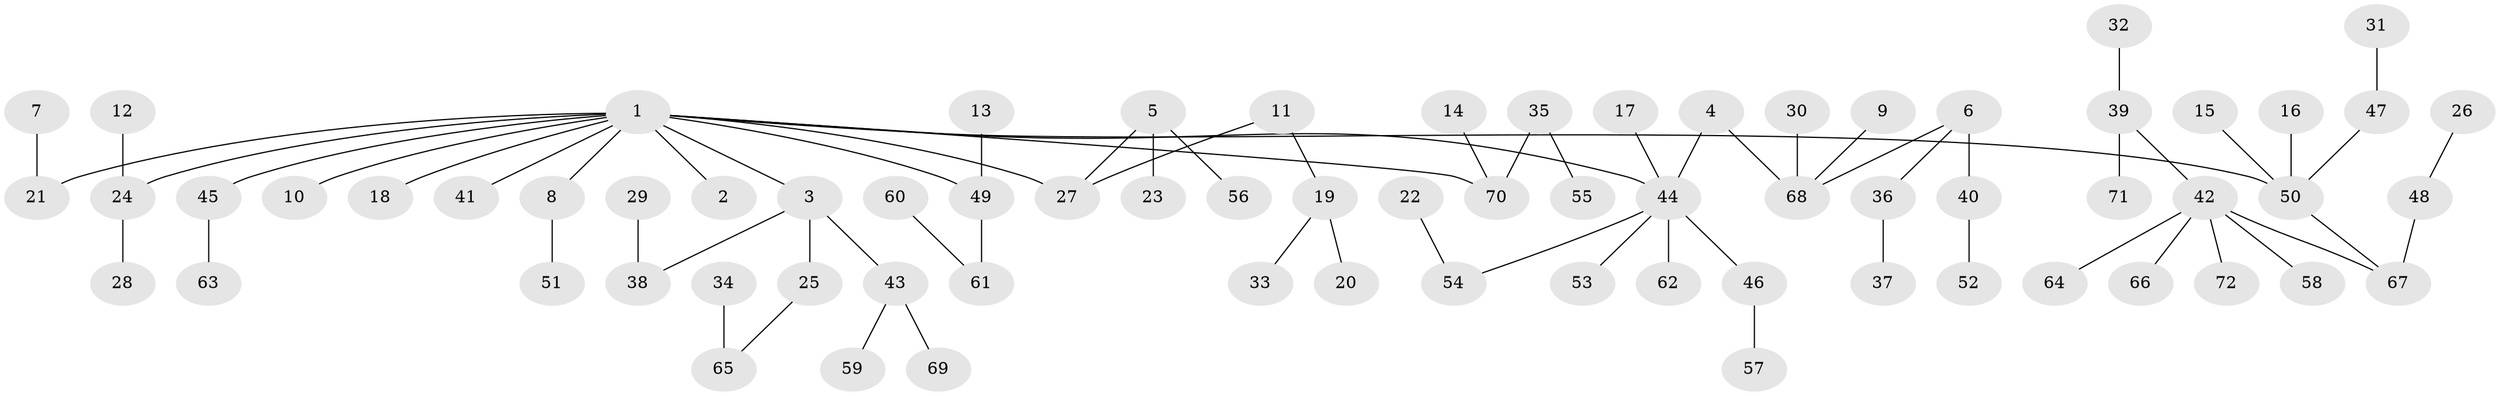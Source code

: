 // original degree distribution, {9: 0.006944444444444444, 5: 0.034722222222222224, 6: 0.006944444444444444, 4: 0.041666666666666664, 3: 0.14583333333333334, 1: 0.4583333333333333, 2: 0.2986111111111111, 7: 0.006944444444444444}
// Generated by graph-tools (version 1.1) at 2025/46/03/06/25 01:46:57]
// undirected, 72 vertices, 71 edges
graph export_dot {
graph [start="1"]
  node [color=gray90,style=filled];
  1;
  2;
  3;
  4;
  5;
  6;
  7;
  8;
  9;
  10;
  11;
  12;
  13;
  14;
  15;
  16;
  17;
  18;
  19;
  20;
  21;
  22;
  23;
  24;
  25;
  26;
  27;
  28;
  29;
  30;
  31;
  32;
  33;
  34;
  35;
  36;
  37;
  38;
  39;
  40;
  41;
  42;
  43;
  44;
  45;
  46;
  47;
  48;
  49;
  50;
  51;
  52;
  53;
  54;
  55;
  56;
  57;
  58;
  59;
  60;
  61;
  62;
  63;
  64;
  65;
  66;
  67;
  68;
  69;
  70;
  71;
  72;
  1 -- 2 [weight=1.0];
  1 -- 3 [weight=1.0];
  1 -- 8 [weight=1.0];
  1 -- 10 [weight=1.0];
  1 -- 18 [weight=1.0];
  1 -- 21 [weight=1.0];
  1 -- 24 [weight=1.0];
  1 -- 27 [weight=1.0];
  1 -- 41 [weight=1.0];
  1 -- 44 [weight=1.0];
  1 -- 45 [weight=1.0];
  1 -- 49 [weight=1.0];
  1 -- 50 [weight=1.0];
  1 -- 70 [weight=1.0];
  3 -- 25 [weight=1.0];
  3 -- 38 [weight=1.0];
  3 -- 43 [weight=1.0];
  4 -- 44 [weight=1.0];
  4 -- 68 [weight=1.0];
  5 -- 23 [weight=1.0];
  5 -- 27 [weight=1.0];
  5 -- 56 [weight=1.0];
  6 -- 36 [weight=1.0];
  6 -- 40 [weight=1.0];
  6 -- 68 [weight=1.0];
  7 -- 21 [weight=1.0];
  8 -- 51 [weight=1.0];
  9 -- 68 [weight=1.0];
  11 -- 19 [weight=1.0];
  11 -- 27 [weight=1.0];
  12 -- 24 [weight=1.0];
  13 -- 49 [weight=1.0];
  14 -- 70 [weight=1.0];
  15 -- 50 [weight=1.0];
  16 -- 50 [weight=1.0];
  17 -- 44 [weight=1.0];
  19 -- 20 [weight=1.0];
  19 -- 33 [weight=1.0];
  22 -- 54 [weight=1.0];
  24 -- 28 [weight=1.0];
  25 -- 65 [weight=1.0];
  26 -- 48 [weight=1.0];
  29 -- 38 [weight=1.0];
  30 -- 68 [weight=1.0];
  31 -- 47 [weight=1.0];
  32 -- 39 [weight=1.0];
  34 -- 65 [weight=1.0];
  35 -- 55 [weight=1.0];
  35 -- 70 [weight=1.0];
  36 -- 37 [weight=1.0];
  39 -- 42 [weight=1.0];
  39 -- 71 [weight=1.0];
  40 -- 52 [weight=1.0];
  42 -- 58 [weight=1.0];
  42 -- 64 [weight=1.0];
  42 -- 66 [weight=1.0];
  42 -- 67 [weight=1.0];
  42 -- 72 [weight=1.0];
  43 -- 59 [weight=1.0];
  43 -- 69 [weight=1.0];
  44 -- 46 [weight=1.0];
  44 -- 53 [weight=1.0];
  44 -- 54 [weight=1.0];
  44 -- 62 [weight=1.0];
  45 -- 63 [weight=1.0];
  46 -- 57 [weight=1.0];
  47 -- 50 [weight=1.0];
  48 -- 67 [weight=1.0];
  49 -- 61 [weight=1.0];
  50 -- 67 [weight=1.0];
  60 -- 61 [weight=1.0];
}
